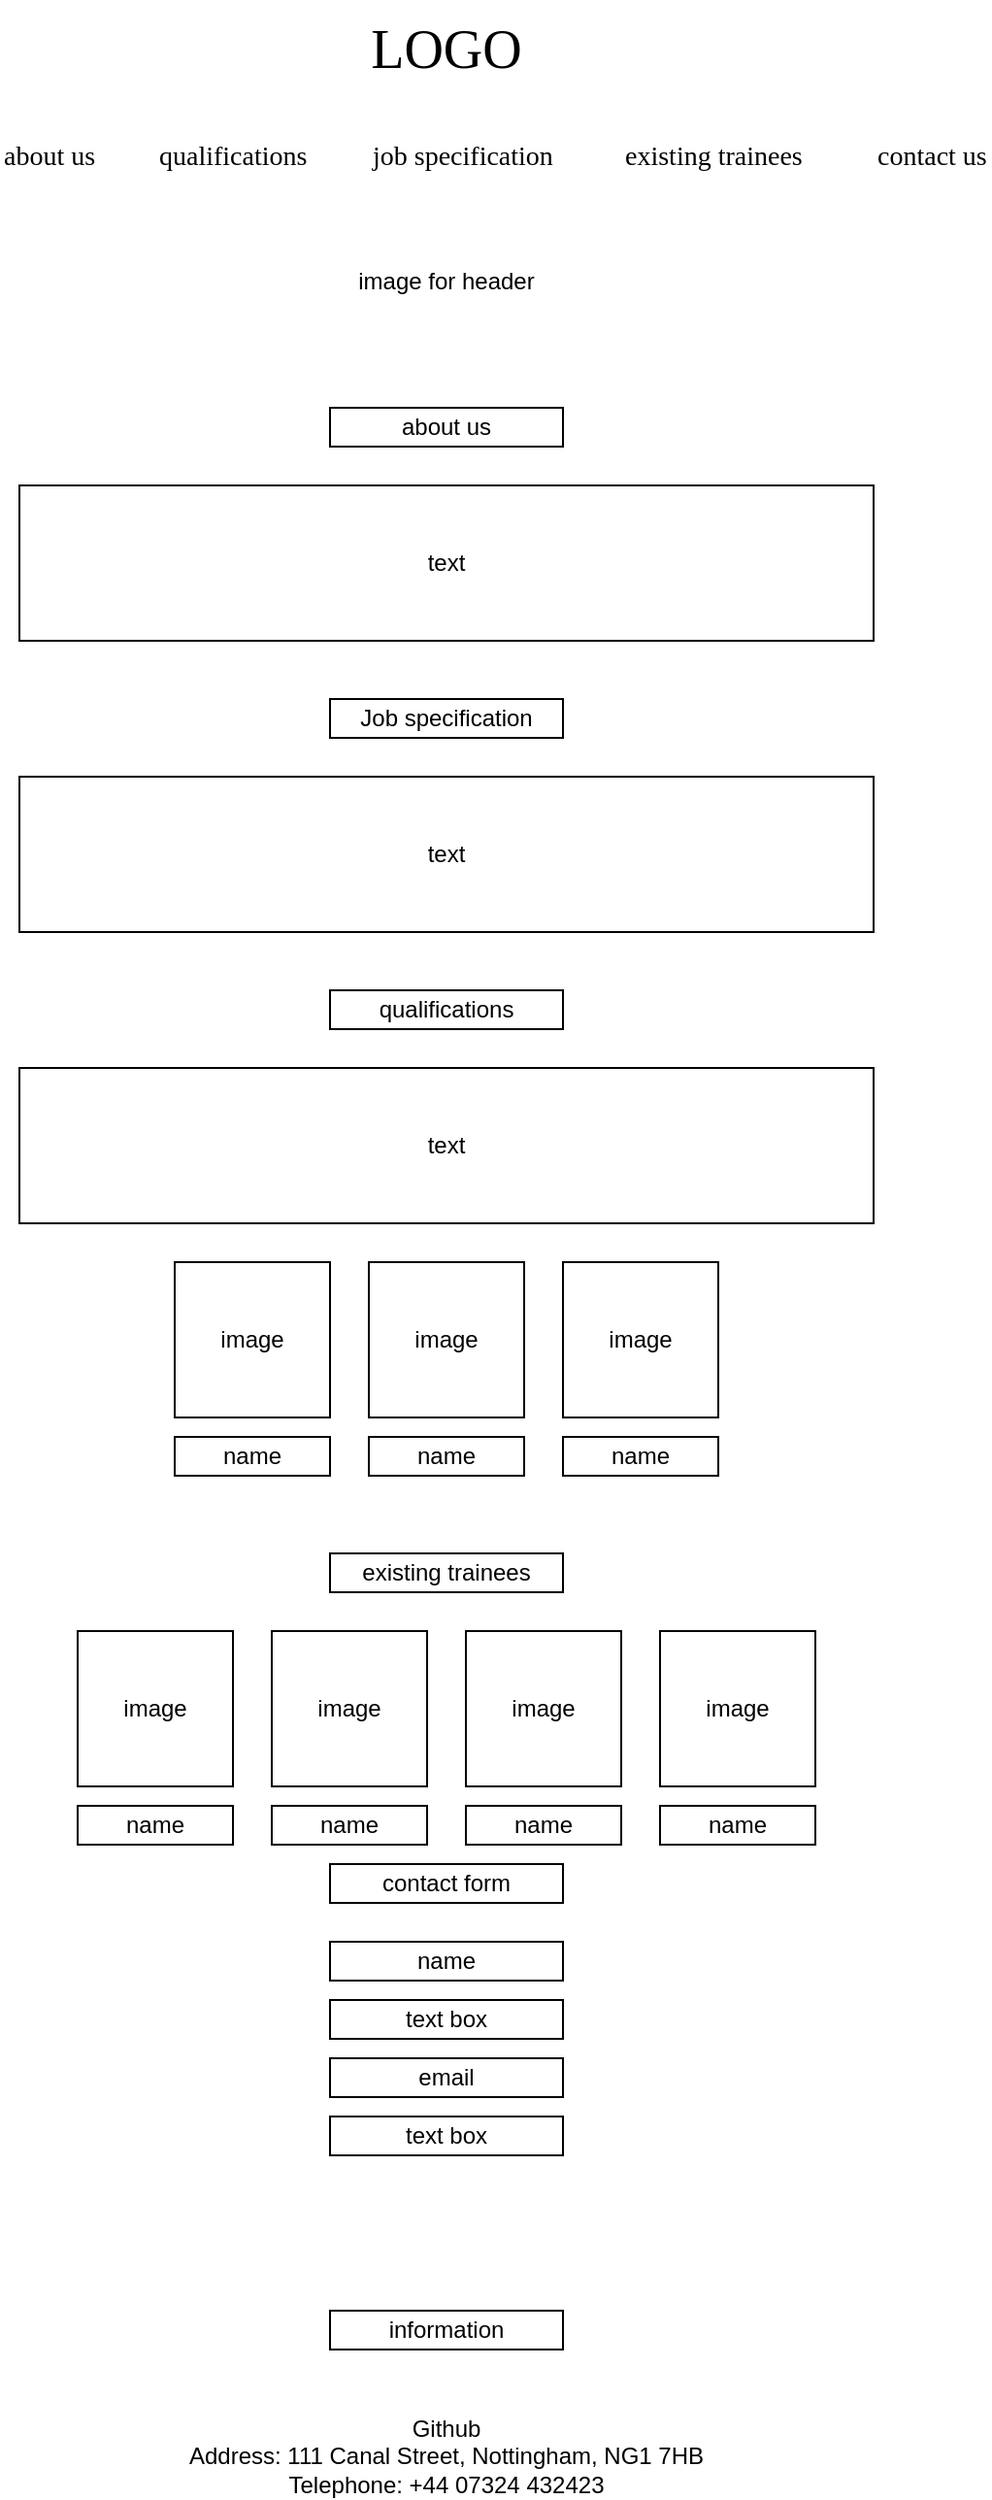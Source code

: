 <mxfile version="20.8.10" type="github">
  <diagram name="Page-1" id="03018318-947c-dd8e-b7a3-06fadd420f32">
    <mxGraphModel dx="2390" dy="1262" grid="0" gridSize="10" guides="1" tooltips="1" connect="1" arrows="1" fold="1" page="1" pageScale="1" pageWidth="1100" pageHeight="850" background="none" math="0" shadow="0">
      <root>
        <mxCell id="0" />
        <mxCell id="1" parent="0" />
        <mxCell id="677b7b8949515195-2" value="LOGO" style="whiteSpace=wrap;html=1;rounded=0;shadow=0;labelBackgroundColor=none;strokeWidth=1;fontFamily=Verdana;fontSize=28;align=center;comic=1;fillColor=none;strokeColor=none;" parent="1" vertex="1">
          <mxGeometry x="455" y="70" width="190" height="50" as="geometry" />
        </mxCell>
        <mxCell id="677b7b8949515195-11" value="about us" style="text;html=1;points=[];align=left;verticalAlign=top;spacingTop=-4;fontSize=14;fontFamily=Verdana" parent="1" vertex="1">
          <mxGeometry x="320" y="140" width="60" height="20" as="geometry" />
        </mxCell>
        <mxCell id="677b7b8949515195-12" value="contact us" style="text;html=1;points=[];align=left;verticalAlign=top;spacingTop=-4;fontSize=14;fontFamily=Verdana" parent="1" vertex="1">
          <mxGeometry x="770" y="140" width="60" height="20" as="geometry" />
        </mxCell>
        <mxCell id="677b7b8949515195-13" value="job specification" style="text;html=1;points=[];align=left;verticalAlign=top;spacingTop=-4;fontSize=14;fontFamily=Verdana" parent="1" vertex="1">
          <mxGeometry x="510" y="140" width="60" height="20" as="geometry" />
        </mxCell>
        <mxCell id="677b7b8949515195-14" value="existing trainees" style="text;html=1;points=[];align=left;verticalAlign=top;spacingTop=-4;fontSize=14;fontFamily=Verdana" parent="1" vertex="1">
          <mxGeometry x="640" y="140" width="60" height="20" as="geometry" />
        </mxCell>
        <mxCell id="JIK_EkyT1b8QruOf0Ubo-1" value="qualifications" style="text;html=1;points=[];align=left;verticalAlign=top;spacingTop=-4;fontSize=14;fontFamily=Verdana" parent="1" vertex="1">
          <mxGeometry x="400" y="140" width="60" height="20" as="geometry" />
        </mxCell>
        <mxCell id="JIK_EkyT1b8QruOf0Ubo-7" value="image for header" style="text;html=1;strokeColor=none;fillColor=none;align=center;verticalAlign=middle;whiteSpace=wrap;rounded=0;" parent="1" vertex="1">
          <mxGeometry x="350" y="200" width="400" height="30" as="geometry" />
        </mxCell>
        <mxCell id="JIK_EkyT1b8QruOf0Ubo-8" value="about us" style="rounded=0;whiteSpace=wrap;html=1;fillColor=none;" parent="1" vertex="1">
          <mxGeometry x="490" y="280" width="120" height="20" as="geometry" />
        </mxCell>
        <mxCell id="JIK_EkyT1b8QruOf0Ubo-10" value="text" style="rounded=0;whiteSpace=wrap;html=1;fillColor=none;" parent="1" vertex="1">
          <mxGeometry x="330" y="320" width="440" height="80" as="geometry" />
        </mxCell>
        <mxCell id="JIK_EkyT1b8QruOf0Ubo-11" value="qualifications" style="rounded=0;whiteSpace=wrap;html=1;fillColor=none;" parent="1" vertex="1">
          <mxGeometry x="490" y="580" width="120" height="20" as="geometry" />
        </mxCell>
        <mxCell id="JIK_EkyT1b8QruOf0Ubo-12" value="text" style="rounded=0;whiteSpace=wrap;html=1;fillColor=none;" parent="1" vertex="1">
          <mxGeometry x="330" y="620" width="440" height="80" as="geometry" />
        </mxCell>
        <mxCell id="JIK_EkyT1b8QruOf0Ubo-14" value="Job specification" style="rounded=0;whiteSpace=wrap;html=1;fillColor=none;" parent="1" vertex="1">
          <mxGeometry x="490" y="430" width="120" height="20" as="geometry" />
        </mxCell>
        <mxCell id="JIK_EkyT1b8QruOf0Ubo-15" value="text" style="rounded=0;whiteSpace=wrap;html=1;fillColor=none;" parent="1" vertex="1">
          <mxGeometry x="330" y="470" width="440" height="80" as="geometry" />
        </mxCell>
        <mxCell id="JIK_EkyT1b8QruOf0Ubo-16" value="existing trainees" style="rounded=0;whiteSpace=wrap;html=1;fillColor=none;" parent="1" vertex="1">
          <mxGeometry x="490" y="870" width="120" height="20" as="geometry" />
        </mxCell>
        <mxCell id="JIK_EkyT1b8QruOf0Ubo-17" value="image" style="rounded=0;whiteSpace=wrap;html=1;fillColor=none;" parent="1" vertex="1">
          <mxGeometry x="360" y="910" width="80" height="80" as="geometry" />
        </mxCell>
        <mxCell id="JIK_EkyT1b8QruOf0Ubo-18" value="image" style="rounded=0;whiteSpace=wrap;html=1;fillColor=none;" parent="1" vertex="1">
          <mxGeometry x="460" y="910" width="80" height="80" as="geometry" />
        </mxCell>
        <mxCell id="JIK_EkyT1b8QruOf0Ubo-19" value="image" style="rounded=0;whiteSpace=wrap;html=1;fillColor=none;" parent="1" vertex="1">
          <mxGeometry x="560" y="910" width="80" height="80" as="geometry" />
        </mxCell>
        <mxCell id="JIK_EkyT1b8QruOf0Ubo-20" value="image" style="rounded=0;whiteSpace=wrap;html=1;fillColor=none;" parent="1" vertex="1">
          <mxGeometry x="660" y="910" width="80" height="80" as="geometry" />
        </mxCell>
        <mxCell id="JIK_EkyT1b8QruOf0Ubo-29" value="contact form" style="rounded=0;whiteSpace=wrap;html=1;fillColor=none;" parent="1" vertex="1">
          <mxGeometry x="490" y="1030" width="120" height="20" as="geometry" />
        </mxCell>
        <mxCell id="JIK_EkyT1b8QruOf0Ubo-31" value="&lt;div&gt;name&lt;/div&gt;" style="rounded=0;whiteSpace=wrap;html=1;fillColor=none;" parent="1" vertex="1">
          <mxGeometry x="490" y="1070" width="120" height="20" as="geometry" />
        </mxCell>
        <mxCell id="JIK_EkyT1b8QruOf0Ubo-32" value="text box" style="rounded=0;whiteSpace=wrap;html=1;fillColor=none;" parent="1" vertex="1">
          <mxGeometry x="490" y="1100" width="120" height="20" as="geometry" />
        </mxCell>
        <mxCell id="JIK_EkyT1b8QruOf0Ubo-33" value="email" style="rounded=0;whiteSpace=wrap;html=1;fillColor=none;" parent="1" vertex="1">
          <mxGeometry x="490" y="1130" width="120" height="20" as="geometry" />
        </mxCell>
        <mxCell id="JIK_EkyT1b8QruOf0Ubo-34" value="text box" style="rounded=0;whiteSpace=wrap;html=1;fillColor=none;" parent="1" vertex="1">
          <mxGeometry x="490" y="1160" width="120" height="20" as="geometry" />
        </mxCell>
        <mxCell id="JIK_EkyT1b8QruOf0Ubo-37" value="information" style="rounded=0;whiteSpace=wrap;html=1;fillColor=none;" parent="1" vertex="1">
          <mxGeometry x="490" y="1260" width="120" height="20" as="geometry" />
        </mxCell>
        <mxCell id="JIK_EkyT1b8QruOf0Ubo-39" value="&lt;div&gt;Github&lt;/div&gt;&lt;div&gt;Address: 111 Canal Street, Nottingham, NG1 7HB&lt;/div&gt;&lt;div&gt;Telephone: +44 07324 432423&lt;/div&gt;" style="text;html=1;strokeColor=none;fillColor=none;align=center;verticalAlign=middle;whiteSpace=wrap;rounded=0;" parent="1" vertex="1">
          <mxGeometry x="395" y="1320" width="310" height="30" as="geometry" />
        </mxCell>
        <mxCell id="JIK_EkyT1b8QruOf0Ubo-40" value="name" style="rounded=0;whiteSpace=wrap;html=1;fillColor=none;" parent="1" vertex="1">
          <mxGeometry x="360" y="1000" width="80" height="20" as="geometry" />
        </mxCell>
        <mxCell id="JIK_EkyT1b8QruOf0Ubo-41" value="name" style="rounded=0;whiteSpace=wrap;html=1;fillColor=none;" parent="1" vertex="1">
          <mxGeometry x="460" y="1000" width="80" height="20" as="geometry" />
        </mxCell>
        <mxCell id="JIK_EkyT1b8QruOf0Ubo-42" value="name" style="rounded=0;whiteSpace=wrap;html=1;fillColor=none;" parent="1" vertex="1">
          <mxGeometry x="560" y="1000" width="80" height="20" as="geometry" />
        </mxCell>
        <mxCell id="JIK_EkyT1b8QruOf0Ubo-43" value="name" style="rounded=0;whiteSpace=wrap;html=1;fillColor=none;" parent="1" vertex="1">
          <mxGeometry x="660" y="1000" width="80" height="20" as="geometry" />
        </mxCell>
        <mxCell id="1O3x2wAnk1VwRl7zVLgC-11" value="image" style="rounded=0;whiteSpace=wrap;html=1;fillColor=none;" vertex="1" parent="1">
          <mxGeometry x="410" y="720" width="80" height="80" as="geometry" />
        </mxCell>
        <mxCell id="1O3x2wAnk1VwRl7zVLgC-12" value="image" style="rounded=0;whiteSpace=wrap;html=1;fillColor=none;" vertex="1" parent="1">
          <mxGeometry x="510" y="720" width="80" height="80" as="geometry" />
        </mxCell>
        <mxCell id="1O3x2wAnk1VwRl7zVLgC-13" value="image" style="rounded=0;whiteSpace=wrap;html=1;fillColor=none;" vertex="1" parent="1">
          <mxGeometry x="610" y="720" width="80" height="80" as="geometry" />
        </mxCell>
        <mxCell id="1O3x2wAnk1VwRl7zVLgC-14" value="name" style="rounded=0;whiteSpace=wrap;html=1;fillColor=none;" vertex="1" parent="1">
          <mxGeometry x="410" y="810" width="80" height="20" as="geometry" />
        </mxCell>
        <mxCell id="1O3x2wAnk1VwRl7zVLgC-15" value="name" style="rounded=0;whiteSpace=wrap;html=1;fillColor=none;" vertex="1" parent="1">
          <mxGeometry x="510" y="810" width="80" height="20" as="geometry" />
        </mxCell>
        <mxCell id="1O3x2wAnk1VwRl7zVLgC-16" value="name" style="rounded=0;whiteSpace=wrap;html=1;fillColor=none;" vertex="1" parent="1">
          <mxGeometry x="610" y="810" width="80" height="20" as="geometry" />
        </mxCell>
      </root>
    </mxGraphModel>
  </diagram>
</mxfile>
